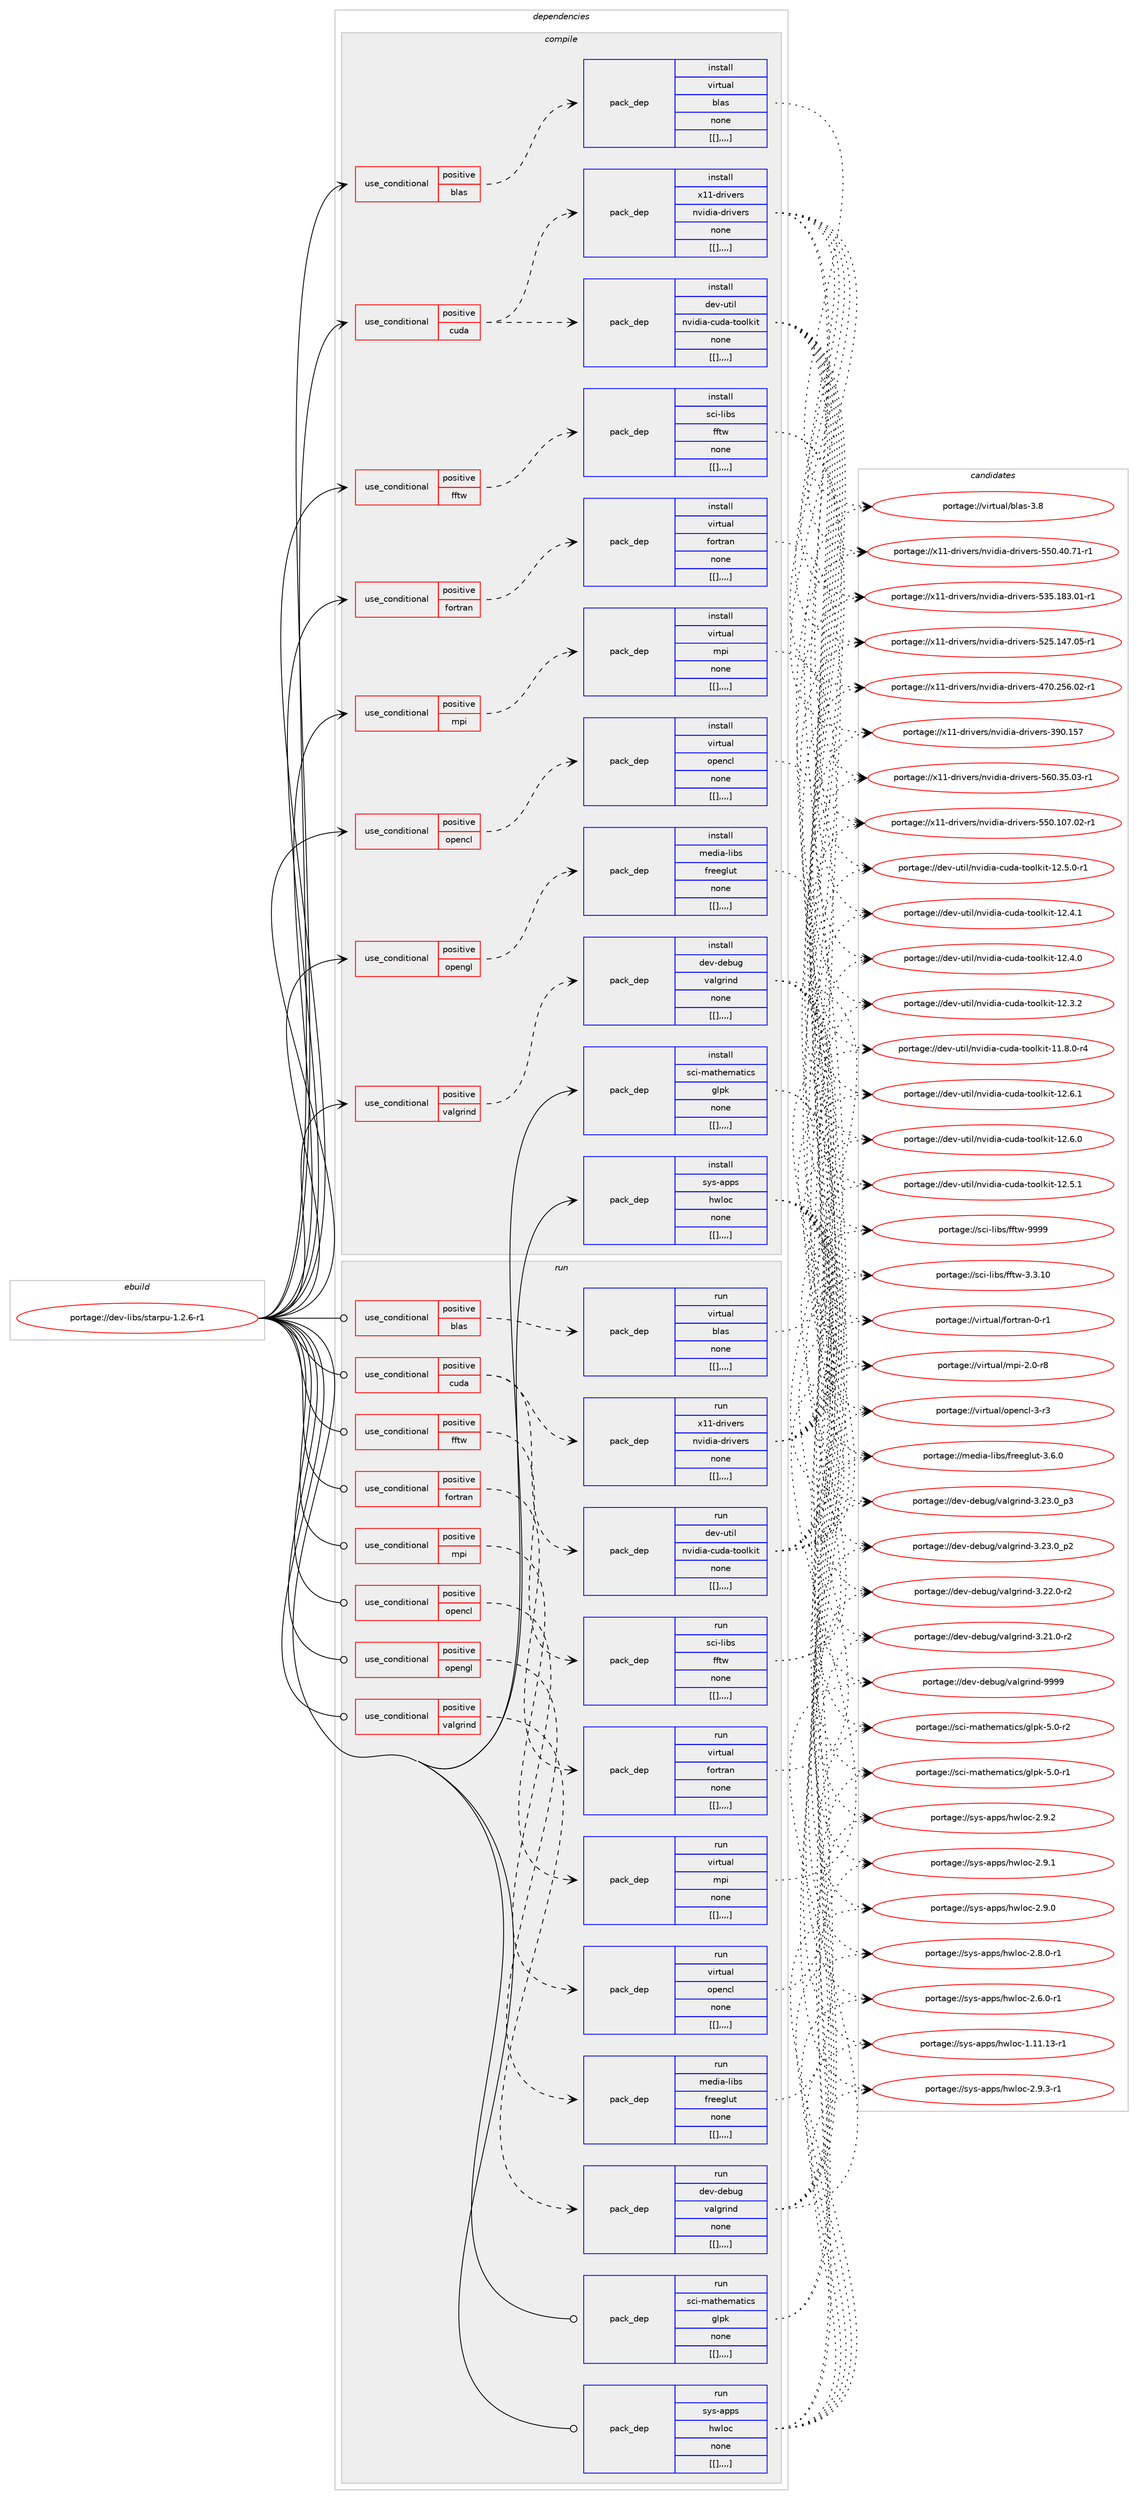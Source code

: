 digraph prolog {

# *************
# Graph options
# *************

newrank=true;
concentrate=true;
compound=true;
graph [rankdir=LR,fontname=Helvetica,fontsize=10,ranksep=1.5];#, ranksep=2.5, nodesep=0.2];
edge  [arrowhead=vee];
node  [fontname=Helvetica,fontsize=10];

# **********
# The ebuild
# **********

subgraph cluster_leftcol {
color=gray;
label=<<i>ebuild</i>>;
id [label="portage://dev-libs/starpu-1.2.6-r1", color=red, width=4, href="../dev-libs/starpu-1.2.6-r1.svg"];
}

# ****************
# The dependencies
# ****************

subgraph cluster_midcol {
color=gray;
label=<<i>dependencies</i>>;
subgraph cluster_compile {
fillcolor="#eeeeee";
style=filled;
label=<<i>compile</i>>;
subgraph cond28699 {
dependency115135 [label=<<TABLE BORDER="0" CELLBORDER="1" CELLSPACING="0" CELLPADDING="4"><TR><TD ROWSPAN="3" CELLPADDING="10">use_conditional</TD></TR><TR><TD>positive</TD></TR><TR><TD>blas</TD></TR></TABLE>>, shape=none, color=red];
subgraph pack85267 {
dependency115136 [label=<<TABLE BORDER="0" CELLBORDER="1" CELLSPACING="0" CELLPADDING="4" WIDTH="220"><TR><TD ROWSPAN="6" CELLPADDING="30">pack_dep</TD></TR><TR><TD WIDTH="110">install</TD></TR><TR><TD>virtual</TD></TR><TR><TD>blas</TD></TR><TR><TD>none</TD></TR><TR><TD>[[],,,,]</TD></TR></TABLE>>, shape=none, color=blue];
}
dependency115135:e -> dependency115136:w [weight=20,style="dashed",arrowhead="vee"];
}
id:e -> dependency115135:w [weight=20,style="solid",arrowhead="vee"];
subgraph cond28700 {
dependency115137 [label=<<TABLE BORDER="0" CELLBORDER="1" CELLSPACING="0" CELLPADDING="4"><TR><TD ROWSPAN="3" CELLPADDING="10">use_conditional</TD></TR><TR><TD>positive</TD></TR><TR><TD>cuda</TD></TR></TABLE>>, shape=none, color=red];
subgraph pack85268 {
dependency115138 [label=<<TABLE BORDER="0" CELLBORDER="1" CELLSPACING="0" CELLPADDING="4" WIDTH="220"><TR><TD ROWSPAN="6" CELLPADDING="30">pack_dep</TD></TR><TR><TD WIDTH="110">install</TD></TR><TR><TD>dev-util</TD></TR><TR><TD>nvidia-cuda-toolkit</TD></TR><TR><TD>none</TD></TR><TR><TD>[[],,,,]</TD></TR></TABLE>>, shape=none, color=blue];
}
dependency115137:e -> dependency115138:w [weight=20,style="dashed",arrowhead="vee"];
subgraph pack85269 {
dependency115139 [label=<<TABLE BORDER="0" CELLBORDER="1" CELLSPACING="0" CELLPADDING="4" WIDTH="220"><TR><TD ROWSPAN="6" CELLPADDING="30">pack_dep</TD></TR><TR><TD WIDTH="110">install</TD></TR><TR><TD>x11-drivers</TD></TR><TR><TD>nvidia-drivers</TD></TR><TR><TD>none</TD></TR><TR><TD>[[],,,,]</TD></TR></TABLE>>, shape=none, color=blue];
}
dependency115137:e -> dependency115139:w [weight=20,style="dashed",arrowhead="vee"];
}
id:e -> dependency115137:w [weight=20,style="solid",arrowhead="vee"];
subgraph cond28701 {
dependency115140 [label=<<TABLE BORDER="0" CELLBORDER="1" CELLSPACING="0" CELLPADDING="4"><TR><TD ROWSPAN="3" CELLPADDING="10">use_conditional</TD></TR><TR><TD>positive</TD></TR><TR><TD>fftw</TD></TR></TABLE>>, shape=none, color=red];
subgraph pack85270 {
dependency115141 [label=<<TABLE BORDER="0" CELLBORDER="1" CELLSPACING="0" CELLPADDING="4" WIDTH="220"><TR><TD ROWSPAN="6" CELLPADDING="30">pack_dep</TD></TR><TR><TD WIDTH="110">install</TD></TR><TR><TD>sci-libs</TD></TR><TR><TD>fftw</TD></TR><TR><TD>none</TD></TR><TR><TD>[[],,,,]</TD></TR></TABLE>>, shape=none, color=blue];
}
dependency115140:e -> dependency115141:w [weight=20,style="dashed",arrowhead="vee"];
}
id:e -> dependency115140:w [weight=20,style="solid",arrowhead="vee"];
subgraph cond28702 {
dependency115142 [label=<<TABLE BORDER="0" CELLBORDER="1" CELLSPACING="0" CELLPADDING="4"><TR><TD ROWSPAN="3" CELLPADDING="10">use_conditional</TD></TR><TR><TD>positive</TD></TR><TR><TD>fortran</TD></TR></TABLE>>, shape=none, color=red];
subgraph pack85271 {
dependency115143 [label=<<TABLE BORDER="0" CELLBORDER="1" CELLSPACING="0" CELLPADDING="4" WIDTH="220"><TR><TD ROWSPAN="6" CELLPADDING="30">pack_dep</TD></TR><TR><TD WIDTH="110">install</TD></TR><TR><TD>virtual</TD></TR><TR><TD>fortran</TD></TR><TR><TD>none</TD></TR><TR><TD>[[],,,,]</TD></TR></TABLE>>, shape=none, color=blue];
}
dependency115142:e -> dependency115143:w [weight=20,style="dashed",arrowhead="vee"];
}
id:e -> dependency115142:w [weight=20,style="solid",arrowhead="vee"];
subgraph cond28703 {
dependency115144 [label=<<TABLE BORDER="0" CELLBORDER="1" CELLSPACING="0" CELLPADDING="4"><TR><TD ROWSPAN="3" CELLPADDING="10">use_conditional</TD></TR><TR><TD>positive</TD></TR><TR><TD>mpi</TD></TR></TABLE>>, shape=none, color=red];
subgraph pack85272 {
dependency115145 [label=<<TABLE BORDER="0" CELLBORDER="1" CELLSPACING="0" CELLPADDING="4" WIDTH="220"><TR><TD ROWSPAN="6" CELLPADDING="30">pack_dep</TD></TR><TR><TD WIDTH="110">install</TD></TR><TR><TD>virtual</TD></TR><TR><TD>mpi</TD></TR><TR><TD>none</TD></TR><TR><TD>[[],,,,]</TD></TR></TABLE>>, shape=none, color=blue];
}
dependency115144:e -> dependency115145:w [weight=20,style="dashed",arrowhead="vee"];
}
id:e -> dependency115144:w [weight=20,style="solid",arrowhead="vee"];
subgraph cond28704 {
dependency115146 [label=<<TABLE BORDER="0" CELLBORDER="1" CELLSPACING="0" CELLPADDING="4"><TR><TD ROWSPAN="3" CELLPADDING="10">use_conditional</TD></TR><TR><TD>positive</TD></TR><TR><TD>opencl</TD></TR></TABLE>>, shape=none, color=red];
subgraph pack85273 {
dependency115147 [label=<<TABLE BORDER="0" CELLBORDER="1" CELLSPACING="0" CELLPADDING="4" WIDTH="220"><TR><TD ROWSPAN="6" CELLPADDING="30">pack_dep</TD></TR><TR><TD WIDTH="110">install</TD></TR><TR><TD>virtual</TD></TR><TR><TD>opencl</TD></TR><TR><TD>none</TD></TR><TR><TD>[[],,,,]</TD></TR></TABLE>>, shape=none, color=blue];
}
dependency115146:e -> dependency115147:w [weight=20,style="dashed",arrowhead="vee"];
}
id:e -> dependency115146:w [weight=20,style="solid",arrowhead="vee"];
subgraph cond28705 {
dependency115148 [label=<<TABLE BORDER="0" CELLBORDER="1" CELLSPACING="0" CELLPADDING="4"><TR><TD ROWSPAN="3" CELLPADDING="10">use_conditional</TD></TR><TR><TD>positive</TD></TR><TR><TD>opengl</TD></TR></TABLE>>, shape=none, color=red];
subgraph pack85274 {
dependency115149 [label=<<TABLE BORDER="0" CELLBORDER="1" CELLSPACING="0" CELLPADDING="4" WIDTH="220"><TR><TD ROWSPAN="6" CELLPADDING="30">pack_dep</TD></TR><TR><TD WIDTH="110">install</TD></TR><TR><TD>media-libs</TD></TR><TR><TD>freeglut</TD></TR><TR><TD>none</TD></TR><TR><TD>[[],,,,]</TD></TR></TABLE>>, shape=none, color=blue];
}
dependency115148:e -> dependency115149:w [weight=20,style="dashed",arrowhead="vee"];
}
id:e -> dependency115148:w [weight=20,style="solid",arrowhead="vee"];
subgraph cond28706 {
dependency115150 [label=<<TABLE BORDER="0" CELLBORDER="1" CELLSPACING="0" CELLPADDING="4"><TR><TD ROWSPAN="3" CELLPADDING="10">use_conditional</TD></TR><TR><TD>positive</TD></TR><TR><TD>valgrind</TD></TR></TABLE>>, shape=none, color=red];
subgraph pack85275 {
dependency115151 [label=<<TABLE BORDER="0" CELLBORDER="1" CELLSPACING="0" CELLPADDING="4" WIDTH="220"><TR><TD ROWSPAN="6" CELLPADDING="30">pack_dep</TD></TR><TR><TD WIDTH="110">install</TD></TR><TR><TD>dev-debug</TD></TR><TR><TD>valgrind</TD></TR><TR><TD>none</TD></TR><TR><TD>[[],,,,]</TD></TR></TABLE>>, shape=none, color=blue];
}
dependency115150:e -> dependency115151:w [weight=20,style="dashed",arrowhead="vee"];
}
id:e -> dependency115150:w [weight=20,style="solid",arrowhead="vee"];
subgraph pack85276 {
dependency115152 [label=<<TABLE BORDER="0" CELLBORDER="1" CELLSPACING="0" CELLPADDING="4" WIDTH="220"><TR><TD ROWSPAN="6" CELLPADDING="30">pack_dep</TD></TR><TR><TD WIDTH="110">install</TD></TR><TR><TD>sci-mathematics</TD></TR><TR><TD>glpk</TD></TR><TR><TD>none</TD></TR><TR><TD>[[],,,,]</TD></TR></TABLE>>, shape=none, color=blue];
}
id:e -> dependency115152:w [weight=20,style="solid",arrowhead="vee"];
subgraph pack85277 {
dependency115153 [label=<<TABLE BORDER="0" CELLBORDER="1" CELLSPACING="0" CELLPADDING="4" WIDTH="220"><TR><TD ROWSPAN="6" CELLPADDING="30">pack_dep</TD></TR><TR><TD WIDTH="110">install</TD></TR><TR><TD>sys-apps</TD></TR><TR><TD>hwloc</TD></TR><TR><TD>none</TD></TR><TR><TD>[[],,,,]</TD></TR></TABLE>>, shape=none, color=blue];
}
id:e -> dependency115153:w [weight=20,style="solid",arrowhead="vee"];
}
subgraph cluster_compileandrun {
fillcolor="#eeeeee";
style=filled;
label=<<i>compile and run</i>>;
}
subgraph cluster_run {
fillcolor="#eeeeee";
style=filled;
label=<<i>run</i>>;
subgraph cond28707 {
dependency115154 [label=<<TABLE BORDER="0" CELLBORDER="1" CELLSPACING="0" CELLPADDING="4"><TR><TD ROWSPAN="3" CELLPADDING="10">use_conditional</TD></TR><TR><TD>positive</TD></TR><TR><TD>blas</TD></TR></TABLE>>, shape=none, color=red];
subgraph pack85278 {
dependency115155 [label=<<TABLE BORDER="0" CELLBORDER="1" CELLSPACING="0" CELLPADDING="4" WIDTH="220"><TR><TD ROWSPAN="6" CELLPADDING="30">pack_dep</TD></TR><TR><TD WIDTH="110">run</TD></TR><TR><TD>virtual</TD></TR><TR><TD>blas</TD></TR><TR><TD>none</TD></TR><TR><TD>[[],,,,]</TD></TR></TABLE>>, shape=none, color=blue];
}
dependency115154:e -> dependency115155:w [weight=20,style="dashed",arrowhead="vee"];
}
id:e -> dependency115154:w [weight=20,style="solid",arrowhead="odot"];
subgraph cond28708 {
dependency115156 [label=<<TABLE BORDER="0" CELLBORDER="1" CELLSPACING="0" CELLPADDING="4"><TR><TD ROWSPAN="3" CELLPADDING="10">use_conditional</TD></TR><TR><TD>positive</TD></TR><TR><TD>cuda</TD></TR></TABLE>>, shape=none, color=red];
subgraph pack85279 {
dependency115157 [label=<<TABLE BORDER="0" CELLBORDER="1" CELLSPACING="0" CELLPADDING="4" WIDTH="220"><TR><TD ROWSPAN="6" CELLPADDING="30">pack_dep</TD></TR><TR><TD WIDTH="110">run</TD></TR><TR><TD>dev-util</TD></TR><TR><TD>nvidia-cuda-toolkit</TD></TR><TR><TD>none</TD></TR><TR><TD>[[],,,,]</TD></TR></TABLE>>, shape=none, color=blue];
}
dependency115156:e -> dependency115157:w [weight=20,style="dashed",arrowhead="vee"];
subgraph pack85280 {
dependency115158 [label=<<TABLE BORDER="0" CELLBORDER="1" CELLSPACING="0" CELLPADDING="4" WIDTH="220"><TR><TD ROWSPAN="6" CELLPADDING="30">pack_dep</TD></TR><TR><TD WIDTH="110">run</TD></TR><TR><TD>x11-drivers</TD></TR><TR><TD>nvidia-drivers</TD></TR><TR><TD>none</TD></TR><TR><TD>[[],,,,]</TD></TR></TABLE>>, shape=none, color=blue];
}
dependency115156:e -> dependency115158:w [weight=20,style="dashed",arrowhead="vee"];
}
id:e -> dependency115156:w [weight=20,style="solid",arrowhead="odot"];
subgraph cond28709 {
dependency115159 [label=<<TABLE BORDER="0" CELLBORDER="1" CELLSPACING="0" CELLPADDING="4"><TR><TD ROWSPAN="3" CELLPADDING="10">use_conditional</TD></TR><TR><TD>positive</TD></TR><TR><TD>fftw</TD></TR></TABLE>>, shape=none, color=red];
subgraph pack85281 {
dependency115160 [label=<<TABLE BORDER="0" CELLBORDER="1" CELLSPACING="0" CELLPADDING="4" WIDTH="220"><TR><TD ROWSPAN="6" CELLPADDING="30">pack_dep</TD></TR><TR><TD WIDTH="110">run</TD></TR><TR><TD>sci-libs</TD></TR><TR><TD>fftw</TD></TR><TR><TD>none</TD></TR><TR><TD>[[],,,,]</TD></TR></TABLE>>, shape=none, color=blue];
}
dependency115159:e -> dependency115160:w [weight=20,style="dashed",arrowhead="vee"];
}
id:e -> dependency115159:w [weight=20,style="solid",arrowhead="odot"];
subgraph cond28710 {
dependency115161 [label=<<TABLE BORDER="0" CELLBORDER="1" CELLSPACING="0" CELLPADDING="4"><TR><TD ROWSPAN="3" CELLPADDING="10">use_conditional</TD></TR><TR><TD>positive</TD></TR><TR><TD>fortran</TD></TR></TABLE>>, shape=none, color=red];
subgraph pack85282 {
dependency115162 [label=<<TABLE BORDER="0" CELLBORDER="1" CELLSPACING="0" CELLPADDING="4" WIDTH="220"><TR><TD ROWSPAN="6" CELLPADDING="30">pack_dep</TD></TR><TR><TD WIDTH="110">run</TD></TR><TR><TD>virtual</TD></TR><TR><TD>fortran</TD></TR><TR><TD>none</TD></TR><TR><TD>[[],,,,]</TD></TR></TABLE>>, shape=none, color=blue];
}
dependency115161:e -> dependency115162:w [weight=20,style="dashed",arrowhead="vee"];
}
id:e -> dependency115161:w [weight=20,style="solid",arrowhead="odot"];
subgraph cond28711 {
dependency115163 [label=<<TABLE BORDER="0" CELLBORDER="1" CELLSPACING="0" CELLPADDING="4"><TR><TD ROWSPAN="3" CELLPADDING="10">use_conditional</TD></TR><TR><TD>positive</TD></TR><TR><TD>mpi</TD></TR></TABLE>>, shape=none, color=red];
subgraph pack85283 {
dependency115164 [label=<<TABLE BORDER="0" CELLBORDER="1" CELLSPACING="0" CELLPADDING="4" WIDTH="220"><TR><TD ROWSPAN="6" CELLPADDING="30">pack_dep</TD></TR><TR><TD WIDTH="110">run</TD></TR><TR><TD>virtual</TD></TR><TR><TD>mpi</TD></TR><TR><TD>none</TD></TR><TR><TD>[[],,,,]</TD></TR></TABLE>>, shape=none, color=blue];
}
dependency115163:e -> dependency115164:w [weight=20,style="dashed",arrowhead="vee"];
}
id:e -> dependency115163:w [weight=20,style="solid",arrowhead="odot"];
subgraph cond28712 {
dependency115165 [label=<<TABLE BORDER="0" CELLBORDER="1" CELLSPACING="0" CELLPADDING="4"><TR><TD ROWSPAN="3" CELLPADDING="10">use_conditional</TD></TR><TR><TD>positive</TD></TR><TR><TD>opencl</TD></TR></TABLE>>, shape=none, color=red];
subgraph pack85284 {
dependency115166 [label=<<TABLE BORDER="0" CELLBORDER="1" CELLSPACING="0" CELLPADDING="4" WIDTH="220"><TR><TD ROWSPAN="6" CELLPADDING="30">pack_dep</TD></TR><TR><TD WIDTH="110">run</TD></TR><TR><TD>virtual</TD></TR><TR><TD>opencl</TD></TR><TR><TD>none</TD></TR><TR><TD>[[],,,,]</TD></TR></TABLE>>, shape=none, color=blue];
}
dependency115165:e -> dependency115166:w [weight=20,style="dashed",arrowhead="vee"];
}
id:e -> dependency115165:w [weight=20,style="solid",arrowhead="odot"];
subgraph cond28713 {
dependency115167 [label=<<TABLE BORDER="0" CELLBORDER="1" CELLSPACING="0" CELLPADDING="4"><TR><TD ROWSPAN="3" CELLPADDING="10">use_conditional</TD></TR><TR><TD>positive</TD></TR><TR><TD>opengl</TD></TR></TABLE>>, shape=none, color=red];
subgraph pack85285 {
dependency115168 [label=<<TABLE BORDER="0" CELLBORDER="1" CELLSPACING="0" CELLPADDING="4" WIDTH="220"><TR><TD ROWSPAN="6" CELLPADDING="30">pack_dep</TD></TR><TR><TD WIDTH="110">run</TD></TR><TR><TD>media-libs</TD></TR><TR><TD>freeglut</TD></TR><TR><TD>none</TD></TR><TR><TD>[[],,,,]</TD></TR></TABLE>>, shape=none, color=blue];
}
dependency115167:e -> dependency115168:w [weight=20,style="dashed",arrowhead="vee"];
}
id:e -> dependency115167:w [weight=20,style="solid",arrowhead="odot"];
subgraph cond28714 {
dependency115169 [label=<<TABLE BORDER="0" CELLBORDER="1" CELLSPACING="0" CELLPADDING="4"><TR><TD ROWSPAN="3" CELLPADDING="10">use_conditional</TD></TR><TR><TD>positive</TD></TR><TR><TD>valgrind</TD></TR></TABLE>>, shape=none, color=red];
subgraph pack85286 {
dependency115170 [label=<<TABLE BORDER="0" CELLBORDER="1" CELLSPACING="0" CELLPADDING="4" WIDTH="220"><TR><TD ROWSPAN="6" CELLPADDING="30">pack_dep</TD></TR><TR><TD WIDTH="110">run</TD></TR><TR><TD>dev-debug</TD></TR><TR><TD>valgrind</TD></TR><TR><TD>none</TD></TR><TR><TD>[[],,,,]</TD></TR></TABLE>>, shape=none, color=blue];
}
dependency115169:e -> dependency115170:w [weight=20,style="dashed",arrowhead="vee"];
}
id:e -> dependency115169:w [weight=20,style="solid",arrowhead="odot"];
subgraph pack85287 {
dependency115171 [label=<<TABLE BORDER="0" CELLBORDER="1" CELLSPACING="0" CELLPADDING="4" WIDTH="220"><TR><TD ROWSPAN="6" CELLPADDING="30">pack_dep</TD></TR><TR><TD WIDTH="110">run</TD></TR><TR><TD>sci-mathematics</TD></TR><TR><TD>glpk</TD></TR><TR><TD>none</TD></TR><TR><TD>[[],,,,]</TD></TR></TABLE>>, shape=none, color=blue];
}
id:e -> dependency115171:w [weight=20,style="solid",arrowhead="odot"];
subgraph pack85288 {
dependency115172 [label=<<TABLE BORDER="0" CELLBORDER="1" CELLSPACING="0" CELLPADDING="4" WIDTH="220"><TR><TD ROWSPAN="6" CELLPADDING="30">pack_dep</TD></TR><TR><TD WIDTH="110">run</TD></TR><TR><TD>sys-apps</TD></TR><TR><TD>hwloc</TD></TR><TR><TD>none</TD></TR><TR><TD>[[],,,,]</TD></TR></TABLE>>, shape=none, color=blue];
}
id:e -> dependency115172:w [weight=20,style="solid",arrowhead="odot"];
}
}

# **************
# The candidates
# **************

subgraph cluster_choices {
rank=same;
color=gray;
label=<<i>candidates</i>>;

subgraph choice85267 {
color=black;
nodesep=1;
choice1181051141161179710847981089711545514656 [label="portage://virtual/blas-3.8", color=red, width=4,href="../virtual/blas-3.8.svg"];
dependency115136:e -> choice1181051141161179710847981089711545514656:w [style=dotted,weight="100"];
}
subgraph choice85268 {
color=black;
nodesep=1;
choice1001011184511711610510847110118105100105974599117100974511611111110810710511645495046544649 [label="portage://dev-util/nvidia-cuda-toolkit-12.6.1", color=red, width=4,href="../dev-util/nvidia-cuda-toolkit-12.6.1.svg"];
choice1001011184511711610510847110118105100105974599117100974511611111110810710511645495046544648 [label="portage://dev-util/nvidia-cuda-toolkit-12.6.0", color=red, width=4,href="../dev-util/nvidia-cuda-toolkit-12.6.0.svg"];
choice1001011184511711610510847110118105100105974599117100974511611111110810710511645495046534649 [label="portage://dev-util/nvidia-cuda-toolkit-12.5.1", color=red, width=4,href="../dev-util/nvidia-cuda-toolkit-12.5.1.svg"];
choice10010111845117116105108471101181051001059745991171009745116111111108107105116454950465346484511449 [label="portage://dev-util/nvidia-cuda-toolkit-12.5.0-r1", color=red, width=4,href="../dev-util/nvidia-cuda-toolkit-12.5.0-r1.svg"];
choice1001011184511711610510847110118105100105974599117100974511611111110810710511645495046524649 [label="portage://dev-util/nvidia-cuda-toolkit-12.4.1", color=red, width=4,href="../dev-util/nvidia-cuda-toolkit-12.4.1.svg"];
choice1001011184511711610510847110118105100105974599117100974511611111110810710511645495046524648 [label="portage://dev-util/nvidia-cuda-toolkit-12.4.0", color=red, width=4,href="../dev-util/nvidia-cuda-toolkit-12.4.0.svg"];
choice1001011184511711610510847110118105100105974599117100974511611111110810710511645495046514650 [label="portage://dev-util/nvidia-cuda-toolkit-12.3.2", color=red, width=4,href="../dev-util/nvidia-cuda-toolkit-12.3.2.svg"];
choice10010111845117116105108471101181051001059745991171009745116111111108107105116454949465646484511452 [label="portage://dev-util/nvidia-cuda-toolkit-11.8.0-r4", color=red, width=4,href="../dev-util/nvidia-cuda-toolkit-11.8.0-r4.svg"];
dependency115138:e -> choice1001011184511711610510847110118105100105974599117100974511611111110810710511645495046544649:w [style=dotted,weight="100"];
dependency115138:e -> choice1001011184511711610510847110118105100105974599117100974511611111110810710511645495046544648:w [style=dotted,weight="100"];
dependency115138:e -> choice1001011184511711610510847110118105100105974599117100974511611111110810710511645495046534649:w [style=dotted,weight="100"];
dependency115138:e -> choice10010111845117116105108471101181051001059745991171009745116111111108107105116454950465346484511449:w [style=dotted,weight="100"];
dependency115138:e -> choice1001011184511711610510847110118105100105974599117100974511611111110810710511645495046524649:w [style=dotted,weight="100"];
dependency115138:e -> choice1001011184511711610510847110118105100105974599117100974511611111110810710511645495046524648:w [style=dotted,weight="100"];
dependency115138:e -> choice1001011184511711610510847110118105100105974599117100974511611111110810710511645495046514650:w [style=dotted,weight="100"];
dependency115138:e -> choice10010111845117116105108471101181051001059745991171009745116111111108107105116454949465646484511452:w [style=dotted,weight="100"];
}
subgraph choice85269 {
color=black;
nodesep=1;
choice120494945100114105118101114115471101181051001059745100114105118101114115455354484651534648514511449 [label="portage://x11-drivers/nvidia-drivers-560.35.03-r1", color=red, width=4,href="../x11-drivers/nvidia-drivers-560.35.03-r1.svg"];
choice12049494510011410511810111411547110118105100105974510011410511810111411545535348464948554648504511449 [label="portage://x11-drivers/nvidia-drivers-550.107.02-r1", color=red, width=4,href="../x11-drivers/nvidia-drivers-550.107.02-r1.svg"];
choice120494945100114105118101114115471101181051001059745100114105118101114115455353484652484655494511449 [label="portage://x11-drivers/nvidia-drivers-550.40.71-r1", color=red, width=4,href="../x11-drivers/nvidia-drivers-550.40.71-r1.svg"];
choice12049494510011410511810111411547110118105100105974510011410511810111411545535153464956514648494511449 [label="portage://x11-drivers/nvidia-drivers-535.183.01-r1", color=red, width=4,href="../x11-drivers/nvidia-drivers-535.183.01-r1.svg"];
choice12049494510011410511810111411547110118105100105974510011410511810111411545535053464952554648534511449 [label="portage://x11-drivers/nvidia-drivers-525.147.05-r1", color=red, width=4,href="../x11-drivers/nvidia-drivers-525.147.05-r1.svg"];
choice12049494510011410511810111411547110118105100105974510011410511810111411545525548465053544648504511449 [label="portage://x11-drivers/nvidia-drivers-470.256.02-r1", color=red, width=4,href="../x11-drivers/nvidia-drivers-470.256.02-r1.svg"];
choice1204949451001141051181011141154711011810510010597451001141051181011141154551574846495355 [label="portage://x11-drivers/nvidia-drivers-390.157", color=red, width=4,href="../x11-drivers/nvidia-drivers-390.157.svg"];
dependency115139:e -> choice120494945100114105118101114115471101181051001059745100114105118101114115455354484651534648514511449:w [style=dotted,weight="100"];
dependency115139:e -> choice12049494510011410511810111411547110118105100105974510011410511810111411545535348464948554648504511449:w [style=dotted,weight="100"];
dependency115139:e -> choice120494945100114105118101114115471101181051001059745100114105118101114115455353484652484655494511449:w [style=dotted,weight="100"];
dependency115139:e -> choice12049494510011410511810111411547110118105100105974510011410511810111411545535153464956514648494511449:w [style=dotted,weight="100"];
dependency115139:e -> choice12049494510011410511810111411547110118105100105974510011410511810111411545535053464952554648534511449:w [style=dotted,weight="100"];
dependency115139:e -> choice12049494510011410511810111411547110118105100105974510011410511810111411545525548465053544648504511449:w [style=dotted,weight="100"];
dependency115139:e -> choice1204949451001141051181011141154711011810510010597451001141051181011141154551574846495355:w [style=dotted,weight="100"];
}
subgraph choice85270 {
color=black;
nodesep=1;
choice115991054510810598115471021021161194557575757 [label="portage://sci-libs/fftw-9999", color=red, width=4,href="../sci-libs/fftw-9999.svg"];
choice1159910545108105981154710210211611945514651464948 [label="portage://sci-libs/fftw-3.3.10", color=red, width=4,href="../sci-libs/fftw-3.3.10.svg"];
dependency115141:e -> choice115991054510810598115471021021161194557575757:w [style=dotted,weight="100"];
dependency115141:e -> choice1159910545108105981154710210211611945514651464948:w [style=dotted,weight="100"];
}
subgraph choice85271 {
color=black;
nodesep=1;
choice11810511411611797108471021111141161149711045484511449 [label="portage://virtual/fortran-0-r1", color=red, width=4,href="../virtual/fortran-0-r1.svg"];
dependency115143:e -> choice11810511411611797108471021111141161149711045484511449:w [style=dotted,weight="100"];
}
subgraph choice85272 {
color=black;
nodesep=1;
choice1181051141161179710847109112105455046484511456 [label="portage://virtual/mpi-2.0-r8", color=red, width=4,href="../virtual/mpi-2.0-r8.svg"];
dependency115145:e -> choice1181051141161179710847109112105455046484511456:w [style=dotted,weight="100"];
}
subgraph choice85273 {
color=black;
nodesep=1;
choice11810511411611797108471111121011109910845514511451 [label="portage://virtual/opencl-3-r3", color=red, width=4,href="../virtual/opencl-3-r3.svg"];
dependency115147:e -> choice11810511411611797108471111121011109910845514511451:w [style=dotted,weight="100"];
}
subgraph choice85274 {
color=black;
nodesep=1;
choice10910110010597451081059811547102114101101103108117116455146544648 [label="portage://media-libs/freeglut-3.6.0", color=red, width=4,href="../media-libs/freeglut-3.6.0.svg"];
dependency115149:e -> choice10910110010597451081059811547102114101101103108117116455146544648:w [style=dotted,weight="100"];
}
subgraph choice85275 {
color=black;
nodesep=1;
choice100101118451001019811710347118971081031141051101004557575757 [label="portage://dev-debug/valgrind-9999", color=red, width=4,href="../dev-debug/valgrind-9999.svg"];
choice10010111845100101981171034711897108103114105110100455146505146489511251 [label="portage://dev-debug/valgrind-3.23.0_p3", color=red, width=4,href="../dev-debug/valgrind-3.23.0_p3.svg"];
choice10010111845100101981171034711897108103114105110100455146505146489511250 [label="portage://dev-debug/valgrind-3.23.0_p2", color=red, width=4,href="../dev-debug/valgrind-3.23.0_p2.svg"];
choice10010111845100101981171034711897108103114105110100455146505046484511450 [label="portage://dev-debug/valgrind-3.22.0-r2", color=red, width=4,href="../dev-debug/valgrind-3.22.0-r2.svg"];
choice10010111845100101981171034711897108103114105110100455146504946484511450 [label="portage://dev-debug/valgrind-3.21.0-r2", color=red, width=4,href="../dev-debug/valgrind-3.21.0-r2.svg"];
dependency115151:e -> choice100101118451001019811710347118971081031141051101004557575757:w [style=dotted,weight="100"];
dependency115151:e -> choice10010111845100101981171034711897108103114105110100455146505146489511251:w [style=dotted,weight="100"];
dependency115151:e -> choice10010111845100101981171034711897108103114105110100455146505146489511250:w [style=dotted,weight="100"];
dependency115151:e -> choice10010111845100101981171034711897108103114105110100455146505046484511450:w [style=dotted,weight="100"];
dependency115151:e -> choice10010111845100101981171034711897108103114105110100455146504946484511450:w [style=dotted,weight="100"];
}
subgraph choice85276 {
color=black;
nodesep=1;
choice115991054510997116104101109971161059911547103108112107455346484511450 [label="portage://sci-mathematics/glpk-5.0-r2", color=red, width=4,href="../sci-mathematics/glpk-5.0-r2.svg"];
choice115991054510997116104101109971161059911547103108112107455346484511449 [label="portage://sci-mathematics/glpk-5.0-r1", color=red, width=4,href="../sci-mathematics/glpk-5.0-r1.svg"];
dependency115152:e -> choice115991054510997116104101109971161059911547103108112107455346484511450:w [style=dotted,weight="100"];
dependency115152:e -> choice115991054510997116104101109971161059911547103108112107455346484511449:w [style=dotted,weight="100"];
}
subgraph choice85277 {
color=black;
nodesep=1;
choice115121115459711211211547104119108111994550465746514511449 [label="portage://sys-apps/hwloc-2.9.3-r1", color=red, width=4,href="../sys-apps/hwloc-2.9.3-r1.svg"];
choice11512111545971121121154710411910811199455046574650 [label="portage://sys-apps/hwloc-2.9.2", color=red, width=4,href="../sys-apps/hwloc-2.9.2.svg"];
choice11512111545971121121154710411910811199455046574649 [label="portage://sys-apps/hwloc-2.9.1", color=red, width=4,href="../sys-apps/hwloc-2.9.1.svg"];
choice11512111545971121121154710411910811199455046574648 [label="portage://sys-apps/hwloc-2.9.0", color=red, width=4,href="../sys-apps/hwloc-2.9.0.svg"];
choice115121115459711211211547104119108111994550465646484511449 [label="portage://sys-apps/hwloc-2.8.0-r1", color=red, width=4,href="../sys-apps/hwloc-2.8.0-r1.svg"];
choice115121115459711211211547104119108111994550465446484511449 [label="portage://sys-apps/hwloc-2.6.0-r1", color=red, width=4,href="../sys-apps/hwloc-2.6.0-r1.svg"];
choice1151211154597112112115471041191081119945494649494649514511449 [label="portage://sys-apps/hwloc-1.11.13-r1", color=red, width=4,href="../sys-apps/hwloc-1.11.13-r1.svg"];
dependency115153:e -> choice115121115459711211211547104119108111994550465746514511449:w [style=dotted,weight="100"];
dependency115153:e -> choice11512111545971121121154710411910811199455046574650:w [style=dotted,weight="100"];
dependency115153:e -> choice11512111545971121121154710411910811199455046574649:w [style=dotted,weight="100"];
dependency115153:e -> choice11512111545971121121154710411910811199455046574648:w [style=dotted,weight="100"];
dependency115153:e -> choice115121115459711211211547104119108111994550465646484511449:w [style=dotted,weight="100"];
dependency115153:e -> choice115121115459711211211547104119108111994550465446484511449:w [style=dotted,weight="100"];
dependency115153:e -> choice1151211154597112112115471041191081119945494649494649514511449:w [style=dotted,weight="100"];
}
subgraph choice85278 {
color=black;
nodesep=1;
choice1181051141161179710847981089711545514656 [label="portage://virtual/blas-3.8", color=red, width=4,href="../virtual/blas-3.8.svg"];
dependency115155:e -> choice1181051141161179710847981089711545514656:w [style=dotted,weight="100"];
}
subgraph choice85279 {
color=black;
nodesep=1;
choice1001011184511711610510847110118105100105974599117100974511611111110810710511645495046544649 [label="portage://dev-util/nvidia-cuda-toolkit-12.6.1", color=red, width=4,href="../dev-util/nvidia-cuda-toolkit-12.6.1.svg"];
choice1001011184511711610510847110118105100105974599117100974511611111110810710511645495046544648 [label="portage://dev-util/nvidia-cuda-toolkit-12.6.0", color=red, width=4,href="../dev-util/nvidia-cuda-toolkit-12.6.0.svg"];
choice1001011184511711610510847110118105100105974599117100974511611111110810710511645495046534649 [label="portage://dev-util/nvidia-cuda-toolkit-12.5.1", color=red, width=4,href="../dev-util/nvidia-cuda-toolkit-12.5.1.svg"];
choice10010111845117116105108471101181051001059745991171009745116111111108107105116454950465346484511449 [label="portage://dev-util/nvidia-cuda-toolkit-12.5.0-r1", color=red, width=4,href="../dev-util/nvidia-cuda-toolkit-12.5.0-r1.svg"];
choice1001011184511711610510847110118105100105974599117100974511611111110810710511645495046524649 [label="portage://dev-util/nvidia-cuda-toolkit-12.4.1", color=red, width=4,href="../dev-util/nvidia-cuda-toolkit-12.4.1.svg"];
choice1001011184511711610510847110118105100105974599117100974511611111110810710511645495046524648 [label="portage://dev-util/nvidia-cuda-toolkit-12.4.0", color=red, width=4,href="../dev-util/nvidia-cuda-toolkit-12.4.0.svg"];
choice1001011184511711610510847110118105100105974599117100974511611111110810710511645495046514650 [label="portage://dev-util/nvidia-cuda-toolkit-12.3.2", color=red, width=4,href="../dev-util/nvidia-cuda-toolkit-12.3.2.svg"];
choice10010111845117116105108471101181051001059745991171009745116111111108107105116454949465646484511452 [label="portage://dev-util/nvidia-cuda-toolkit-11.8.0-r4", color=red, width=4,href="../dev-util/nvidia-cuda-toolkit-11.8.0-r4.svg"];
dependency115157:e -> choice1001011184511711610510847110118105100105974599117100974511611111110810710511645495046544649:w [style=dotted,weight="100"];
dependency115157:e -> choice1001011184511711610510847110118105100105974599117100974511611111110810710511645495046544648:w [style=dotted,weight="100"];
dependency115157:e -> choice1001011184511711610510847110118105100105974599117100974511611111110810710511645495046534649:w [style=dotted,weight="100"];
dependency115157:e -> choice10010111845117116105108471101181051001059745991171009745116111111108107105116454950465346484511449:w [style=dotted,weight="100"];
dependency115157:e -> choice1001011184511711610510847110118105100105974599117100974511611111110810710511645495046524649:w [style=dotted,weight="100"];
dependency115157:e -> choice1001011184511711610510847110118105100105974599117100974511611111110810710511645495046524648:w [style=dotted,weight="100"];
dependency115157:e -> choice1001011184511711610510847110118105100105974599117100974511611111110810710511645495046514650:w [style=dotted,weight="100"];
dependency115157:e -> choice10010111845117116105108471101181051001059745991171009745116111111108107105116454949465646484511452:w [style=dotted,weight="100"];
}
subgraph choice85280 {
color=black;
nodesep=1;
choice120494945100114105118101114115471101181051001059745100114105118101114115455354484651534648514511449 [label="portage://x11-drivers/nvidia-drivers-560.35.03-r1", color=red, width=4,href="../x11-drivers/nvidia-drivers-560.35.03-r1.svg"];
choice12049494510011410511810111411547110118105100105974510011410511810111411545535348464948554648504511449 [label="portage://x11-drivers/nvidia-drivers-550.107.02-r1", color=red, width=4,href="../x11-drivers/nvidia-drivers-550.107.02-r1.svg"];
choice120494945100114105118101114115471101181051001059745100114105118101114115455353484652484655494511449 [label="portage://x11-drivers/nvidia-drivers-550.40.71-r1", color=red, width=4,href="../x11-drivers/nvidia-drivers-550.40.71-r1.svg"];
choice12049494510011410511810111411547110118105100105974510011410511810111411545535153464956514648494511449 [label="portage://x11-drivers/nvidia-drivers-535.183.01-r1", color=red, width=4,href="../x11-drivers/nvidia-drivers-535.183.01-r1.svg"];
choice12049494510011410511810111411547110118105100105974510011410511810111411545535053464952554648534511449 [label="portage://x11-drivers/nvidia-drivers-525.147.05-r1", color=red, width=4,href="../x11-drivers/nvidia-drivers-525.147.05-r1.svg"];
choice12049494510011410511810111411547110118105100105974510011410511810111411545525548465053544648504511449 [label="portage://x11-drivers/nvidia-drivers-470.256.02-r1", color=red, width=4,href="../x11-drivers/nvidia-drivers-470.256.02-r1.svg"];
choice1204949451001141051181011141154711011810510010597451001141051181011141154551574846495355 [label="portage://x11-drivers/nvidia-drivers-390.157", color=red, width=4,href="../x11-drivers/nvidia-drivers-390.157.svg"];
dependency115158:e -> choice120494945100114105118101114115471101181051001059745100114105118101114115455354484651534648514511449:w [style=dotted,weight="100"];
dependency115158:e -> choice12049494510011410511810111411547110118105100105974510011410511810111411545535348464948554648504511449:w [style=dotted,weight="100"];
dependency115158:e -> choice120494945100114105118101114115471101181051001059745100114105118101114115455353484652484655494511449:w [style=dotted,weight="100"];
dependency115158:e -> choice12049494510011410511810111411547110118105100105974510011410511810111411545535153464956514648494511449:w [style=dotted,weight="100"];
dependency115158:e -> choice12049494510011410511810111411547110118105100105974510011410511810111411545535053464952554648534511449:w [style=dotted,weight="100"];
dependency115158:e -> choice12049494510011410511810111411547110118105100105974510011410511810111411545525548465053544648504511449:w [style=dotted,weight="100"];
dependency115158:e -> choice1204949451001141051181011141154711011810510010597451001141051181011141154551574846495355:w [style=dotted,weight="100"];
}
subgraph choice85281 {
color=black;
nodesep=1;
choice115991054510810598115471021021161194557575757 [label="portage://sci-libs/fftw-9999", color=red, width=4,href="../sci-libs/fftw-9999.svg"];
choice1159910545108105981154710210211611945514651464948 [label="portage://sci-libs/fftw-3.3.10", color=red, width=4,href="../sci-libs/fftw-3.3.10.svg"];
dependency115160:e -> choice115991054510810598115471021021161194557575757:w [style=dotted,weight="100"];
dependency115160:e -> choice1159910545108105981154710210211611945514651464948:w [style=dotted,weight="100"];
}
subgraph choice85282 {
color=black;
nodesep=1;
choice11810511411611797108471021111141161149711045484511449 [label="portage://virtual/fortran-0-r1", color=red, width=4,href="../virtual/fortran-0-r1.svg"];
dependency115162:e -> choice11810511411611797108471021111141161149711045484511449:w [style=dotted,weight="100"];
}
subgraph choice85283 {
color=black;
nodesep=1;
choice1181051141161179710847109112105455046484511456 [label="portage://virtual/mpi-2.0-r8", color=red, width=4,href="../virtual/mpi-2.0-r8.svg"];
dependency115164:e -> choice1181051141161179710847109112105455046484511456:w [style=dotted,weight="100"];
}
subgraph choice85284 {
color=black;
nodesep=1;
choice11810511411611797108471111121011109910845514511451 [label="portage://virtual/opencl-3-r3", color=red, width=4,href="../virtual/opencl-3-r3.svg"];
dependency115166:e -> choice11810511411611797108471111121011109910845514511451:w [style=dotted,weight="100"];
}
subgraph choice85285 {
color=black;
nodesep=1;
choice10910110010597451081059811547102114101101103108117116455146544648 [label="portage://media-libs/freeglut-3.6.0", color=red, width=4,href="../media-libs/freeglut-3.6.0.svg"];
dependency115168:e -> choice10910110010597451081059811547102114101101103108117116455146544648:w [style=dotted,weight="100"];
}
subgraph choice85286 {
color=black;
nodesep=1;
choice100101118451001019811710347118971081031141051101004557575757 [label="portage://dev-debug/valgrind-9999", color=red, width=4,href="../dev-debug/valgrind-9999.svg"];
choice10010111845100101981171034711897108103114105110100455146505146489511251 [label="portage://dev-debug/valgrind-3.23.0_p3", color=red, width=4,href="../dev-debug/valgrind-3.23.0_p3.svg"];
choice10010111845100101981171034711897108103114105110100455146505146489511250 [label="portage://dev-debug/valgrind-3.23.0_p2", color=red, width=4,href="../dev-debug/valgrind-3.23.0_p2.svg"];
choice10010111845100101981171034711897108103114105110100455146505046484511450 [label="portage://dev-debug/valgrind-3.22.0-r2", color=red, width=4,href="../dev-debug/valgrind-3.22.0-r2.svg"];
choice10010111845100101981171034711897108103114105110100455146504946484511450 [label="portage://dev-debug/valgrind-3.21.0-r2", color=red, width=4,href="../dev-debug/valgrind-3.21.0-r2.svg"];
dependency115170:e -> choice100101118451001019811710347118971081031141051101004557575757:w [style=dotted,weight="100"];
dependency115170:e -> choice10010111845100101981171034711897108103114105110100455146505146489511251:w [style=dotted,weight="100"];
dependency115170:e -> choice10010111845100101981171034711897108103114105110100455146505146489511250:w [style=dotted,weight="100"];
dependency115170:e -> choice10010111845100101981171034711897108103114105110100455146505046484511450:w [style=dotted,weight="100"];
dependency115170:e -> choice10010111845100101981171034711897108103114105110100455146504946484511450:w [style=dotted,weight="100"];
}
subgraph choice85287 {
color=black;
nodesep=1;
choice115991054510997116104101109971161059911547103108112107455346484511450 [label="portage://sci-mathematics/glpk-5.0-r2", color=red, width=4,href="../sci-mathematics/glpk-5.0-r2.svg"];
choice115991054510997116104101109971161059911547103108112107455346484511449 [label="portage://sci-mathematics/glpk-5.0-r1", color=red, width=4,href="../sci-mathematics/glpk-5.0-r1.svg"];
dependency115171:e -> choice115991054510997116104101109971161059911547103108112107455346484511450:w [style=dotted,weight="100"];
dependency115171:e -> choice115991054510997116104101109971161059911547103108112107455346484511449:w [style=dotted,weight="100"];
}
subgraph choice85288 {
color=black;
nodesep=1;
choice115121115459711211211547104119108111994550465746514511449 [label="portage://sys-apps/hwloc-2.9.3-r1", color=red, width=4,href="../sys-apps/hwloc-2.9.3-r1.svg"];
choice11512111545971121121154710411910811199455046574650 [label="portage://sys-apps/hwloc-2.9.2", color=red, width=4,href="../sys-apps/hwloc-2.9.2.svg"];
choice11512111545971121121154710411910811199455046574649 [label="portage://sys-apps/hwloc-2.9.1", color=red, width=4,href="../sys-apps/hwloc-2.9.1.svg"];
choice11512111545971121121154710411910811199455046574648 [label="portage://sys-apps/hwloc-2.9.0", color=red, width=4,href="../sys-apps/hwloc-2.9.0.svg"];
choice115121115459711211211547104119108111994550465646484511449 [label="portage://sys-apps/hwloc-2.8.0-r1", color=red, width=4,href="../sys-apps/hwloc-2.8.0-r1.svg"];
choice115121115459711211211547104119108111994550465446484511449 [label="portage://sys-apps/hwloc-2.6.0-r1", color=red, width=4,href="../sys-apps/hwloc-2.6.0-r1.svg"];
choice1151211154597112112115471041191081119945494649494649514511449 [label="portage://sys-apps/hwloc-1.11.13-r1", color=red, width=4,href="../sys-apps/hwloc-1.11.13-r1.svg"];
dependency115172:e -> choice115121115459711211211547104119108111994550465746514511449:w [style=dotted,weight="100"];
dependency115172:e -> choice11512111545971121121154710411910811199455046574650:w [style=dotted,weight="100"];
dependency115172:e -> choice11512111545971121121154710411910811199455046574649:w [style=dotted,weight="100"];
dependency115172:e -> choice11512111545971121121154710411910811199455046574648:w [style=dotted,weight="100"];
dependency115172:e -> choice115121115459711211211547104119108111994550465646484511449:w [style=dotted,weight="100"];
dependency115172:e -> choice115121115459711211211547104119108111994550465446484511449:w [style=dotted,weight="100"];
dependency115172:e -> choice1151211154597112112115471041191081119945494649494649514511449:w [style=dotted,weight="100"];
}
}

}
